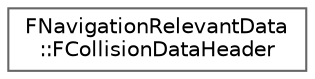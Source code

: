 digraph "Graphical Class Hierarchy"
{
 // INTERACTIVE_SVG=YES
 // LATEX_PDF_SIZE
  bgcolor="transparent";
  edge [fontname=Helvetica,fontsize=10,labelfontname=Helvetica,labelfontsize=10];
  node [fontname=Helvetica,fontsize=10,shape=box,height=0.2,width=0.4];
  rankdir="LR";
  Node0 [id="Node000000",label="FNavigationRelevantData\l::FCollisionDataHeader",height=0.2,width=0.4,color="grey40", fillcolor="white", style="filled",URL="$df/d3b/structFNavigationRelevantData_1_1FCollisionDataHeader.html",tooltip="CollisionData should always start with this struct for validation purposes."];
}
